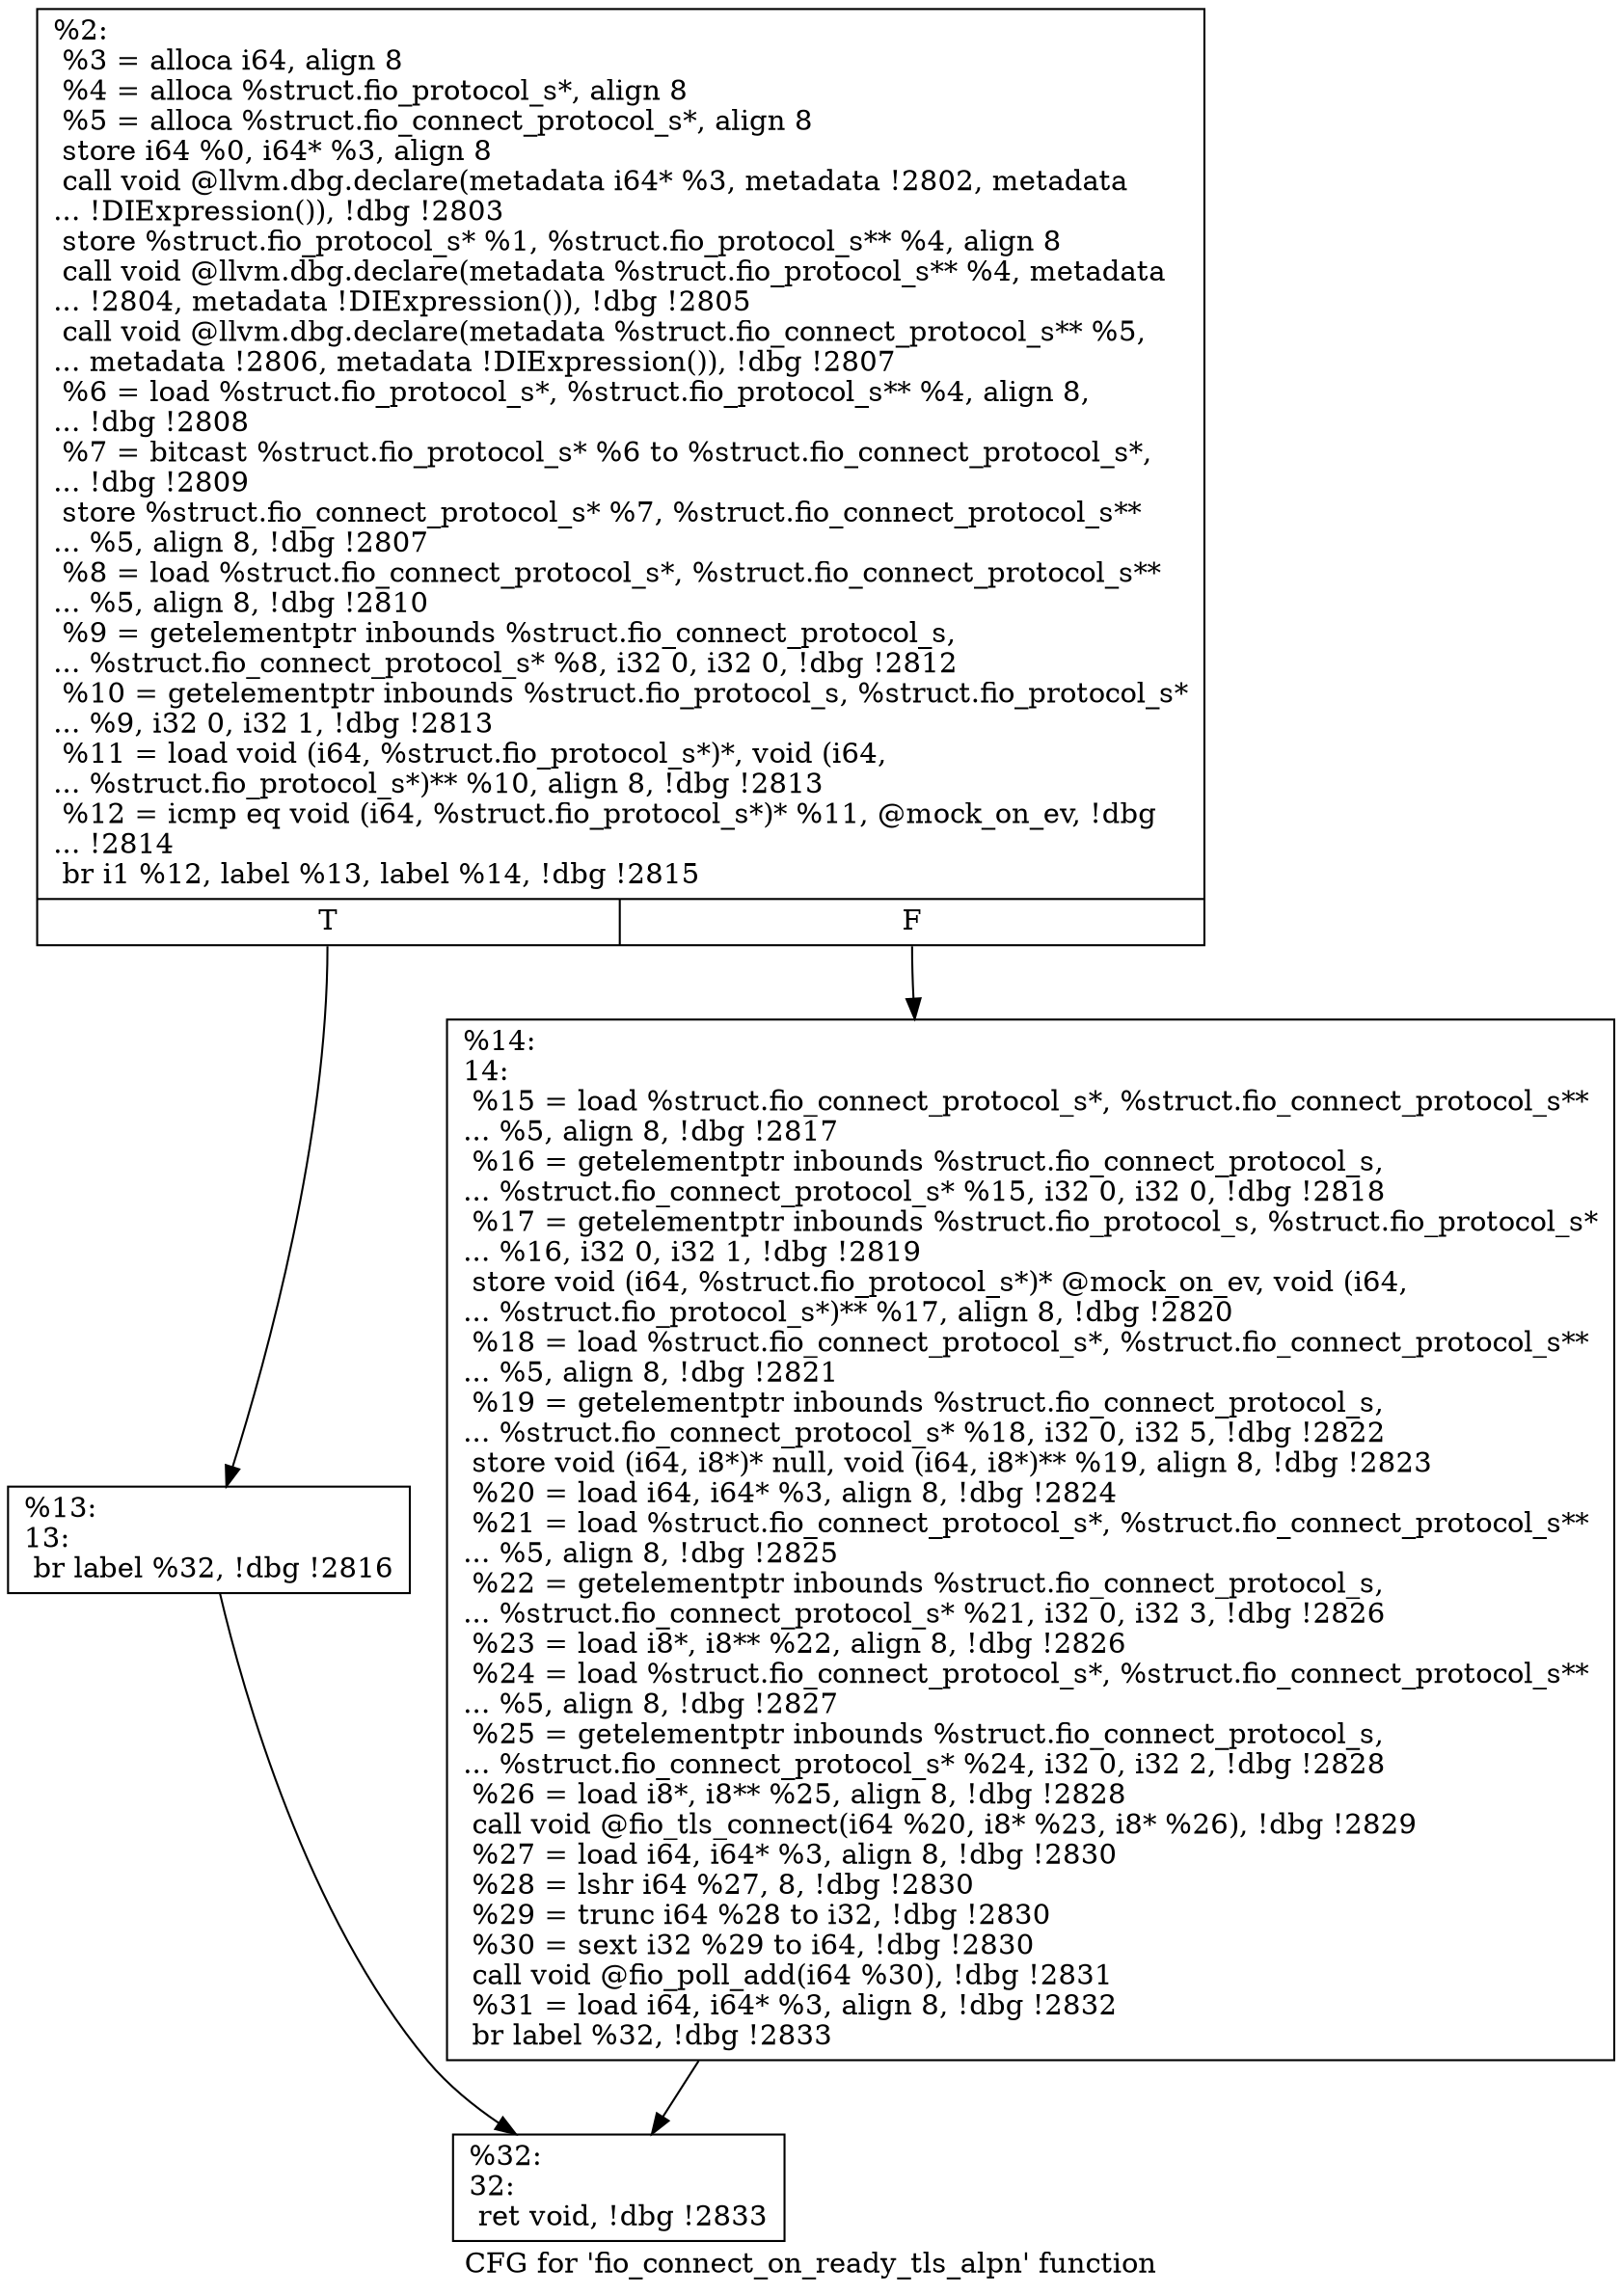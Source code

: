digraph "CFG for 'fio_connect_on_ready_tls_alpn' function" {
	label="CFG for 'fio_connect_on_ready_tls_alpn' function";

	Node0x55685155ca20 [shape=record,label="{%2:\l  %3 = alloca i64, align 8\l  %4 = alloca %struct.fio_protocol_s*, align 8\l  %5 = alloca %struct.fio_connect_protocol_s*, align 8\l  store i64 %0, i64* %3, align 8\l  call void @llvm.dbg.declare(metadata i64* %3, metadata !2802, metadata\l... !DIExpression()), !dbg !2803\l  store %struct.fio_protocol_s* %1, %struct.fio_protocol_s** %4, align 8\l  call void @llvm.dbg.declare(metadata %struct.fio_protocol_s** %4, metadata\l... !2804, metadata !DIExpression()), !dbg !2805\l  call void @llvm.dbg.declare(metadata %struct.fio_connect_protocol_s** %5,\l... metadata !2806, metadata !DIExpression()), !dbg !2807\l  %6 = load %struct.fio_protocol_s*, %struct.fio_protocol_s** %4, align 8,\l... !dbg !2808\l  %7 = bitcast %struct.fio_protocol_s* %6 to %struct.fio_connect_protocol_s*,\l... !dbg !2809\l  store %struct.fio_connect_protocol_s* %7, %struct.fio_connect_protocol_s**\l... %5, align 8, !dbg !2807\l  %8 = load %struct.fio_connect_protocol_s*, %struct.fio_connect_protocol_s**\l... %5, align 8, !dbg !2810\l  %9 = getelementptr inbounds %struct.fio_connect_protocol_s,\l... %struct.fio_connect_protocol_s* %8, i32 0, i32 0, !dbg !2812\l  %10 = getelementptr inbounds %struct.fio_protocol_s, %struct.fio_protocol_s*\l... %9, i32 0, i32 1, !dbg !2813\l  %11 = load void (i64, %struct.fio_protocol_s*)*, void (i64,\l... %struct.fio_protocol_s*)** %10, align 8, !dbg !2813\l  %12 = icmp eq void (i64, %struct.fio_protocol_s*)* %11, @mock_on_ev, !dbg\l... !2814\l  br i1 %12, label %13, label %14, !dbg !2815\l|{<s0>T|<s1>F}}"];
	Node0x55685155ca20:s0 -> Node0x55685155d3e0;
	Node0x55685155ca20:s1 -> Node0x55685155d430;
	Node0x55685155d3e0 [shape=record,label="{%13:\l13:                                               \l  br label %32, !dbg !2816\l}"];
	Node0x55685155d3e0 -> Node0x55685155d480;
	Node0x55685155d430 [shape=record,label="{%14:\l14:                                               \l  %15 = load %struct.fio_connect_protocol_s*, %struct.fio_connect_protocol_s**\l... %5, align 8, !dbg !2817\l  %16 = getelementptr inbounds %struct.fio_connect_protocol_s,\l... %struct.fio_connect_protocol_s* %15, i32 0, i32 0, !dbg !2818\l  %17 = getelementptr inbounds %struct.fio_protocol_s, %struct.fio_protocol_s*\l... %16, i32 0, i32 1, !dbg !2819\l  store void (i64, %struct.fio_protocol_s*)* @mock_on_ev, void (i64,\l... %struct.fio_protocol_s*)** %17, align 8, !dbg !2820\l  %18 = load %struct.fio_connect_protocol_s*, %struct.fio_connect_protocol_s**\l... %5, align 8, !dbg !2821\l  %19 = getelementptr inbounds %struct.fio_connect_protocol_s,\l... %struct.fio_connect_protocol_s* %18, i32 0, i32 5, !dbg !2822\l  store void (i64, i8*)* null, void (i64, i8*)** %19, align 8, !dbg !2823\l  %20 = load i64, i64* %3, align 8, !dbg !2824\l  %21 = load %struct.fio_connect_protocol_s*, %struct.fio_connect_protocol_s**\l... %5, align 8, !dbg !2825\l  %22 = getelementptr inbounds %struct.fio_connect_protocol_s,\l... %struct.fio_connect_protocol_s* %21, i32 0, i32 3, !dbg !2826\l  %23 = load i8*, i8** %22, align 8, !dbg !2826\l  %24 = load %struct.fio_connect_protocol_s*, %struct.fio_connect_protocol_s**\l... %5, align 8, !dbg !2827\l  %25 = getelementptr inbounds %struct.fio_connect_protocol_s,\l... %struct.fio_connect_protocol_s* %24, i32 0, i32 2, !dbg !2828\l  %26 = load i8*, i8** %25, align 8, !dbg !2828\l  call void @fio_tls_connect(i64 %20, i8* %23, i8* %26), !dbg !2829\l  %27 = load i64, i64* %3, align 8, !dbg !2830\l  %28 = lshr i64 %27, 8, !dbg !2830\l  %29 = trunc i64 %28 to i32, !dbg !2830\l  %30 = sext i32 %29 to i64, !dbg !2830\l  call void @fio_poll_add(i64 %30), !dbg !2831\l  %31 = load i64, i64* %3, align 8, !dbg !2832\l  br label %32, !dbg !2833\l}"];
	Node0x55685155d430 -> Node0x55685155d480;
	Node0x55685155d480 [shape=record,label="{%32:\l32:                                               \l  ret void, !dbg !2833\l}"];
}
